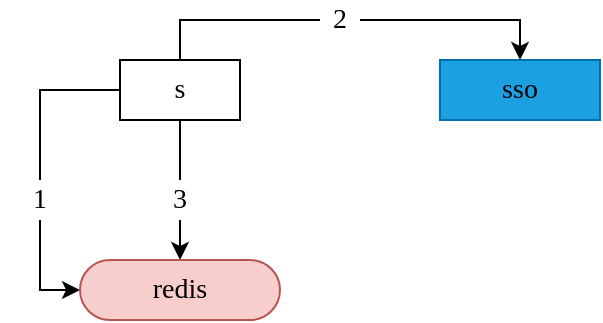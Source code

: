 <mxfile version="12.9.9" type="device" pages="3"><diagram id="hFtWkE2A3UCJmdFKwPSE" name="常见解决方案"><mxGraphModel dx="1072" dy="792" grid="1" gridSize="10" guides="1" tooltips="1" connect="1" arrows="1" fold="1" page="1" pageScale="1" pageWidth="827" pageHeight="1169" math="0" shadow="0"><root><mxCell id="0"/><mxCell id="1" parent="0"/><mxCell id="IMjci0cQ0JPiAJuwoMF_-4" style="edgeStyle=orthogonalEdgeStyle;rounded=0;orthogonalLoop=1;jettySize=auto;html=1;exitX=0.5;exitY=0;exitDx=0;exitDy=0;entryX=0.5;entryY=0;entryDx=0;entryDy=0;fontFamily=Verdana;fontSize=14;" edge="1" parent="1" source="IMjci0cQ0JPiAJuwoMF_-1" target="IMjci0cQ0JPiAJuwoMF_-3"><mxGeometry relative="1" as="geometry"/></mxCell><mxCell id="IMjci0cQ0JPiAJuwoMF_-5" style="edgeStyle=orthogonalEdgeStyle;rounded=0;orthogonalLoop=1;jettySize=auto;html=1;exitX=0.5;exitY=1;exitDx=0;exitDy=0;entryX=0.5;entryY=0;entryDx=0;entryDy=0;fontFamily=Verdana;fontSize=14;" edge="1" parent="1" source="IMjci0cQ0JPiAJuwoMF_-1" target="IMjci0cQ0JPiAJuwoMF_-2"><mxGeometry relative="1" as="geometry"/></mxCell><mxCell id="IMjci0cQ0JPiAJuwoMF_-8" style="edgeStyle=orthogonalEdgeStyle;rounded=0;orthogonalLoop=1;jettySize=auto;html=1;exitX=0;exitY=0.5;exitDx=0;exitDy=0;entryX=0;entryY=0.5;entryDx=0;entryDy=0;fontFamily=Verdana;fontSize=14;" edge="1" parent="1" source="IMjci0cQ0JPiAJuwoMF_-1" target="IMjci0cQ0JPiAJuwoMF_-2"><mxGeometry relative="1" as="geometry"><Array as="points"><mxPoint x="300" y="265"/><mxPoint x="300" y="365"/></Array></mxGeometry></mxCell><mxCell id="IMjci0cQ0JPiAJuwoMF_-1" value="s" style="rounded=0;whiteSpace=wrap;html=1;fontSize=14;fontFamily=Verdana;" vertex="1" parent="1"><mxGeometry x="340" y="250" width="60" height="30" as="geometry"/></mxCell><mxCell id="IMjci0cQ0JPiAJuwoMF_-2" value="redis" style="rounded=1;whiteSpace=wrap;html=1;arcSize=50;fontSize=14;fontFamily=Verdana;fillColor=#f8cecc;strokeColor=#b85450;" vertex="1" parent="1"><mxGeometry x="320" y="350" width="100" height="30" as="geometry"/></mxCell><mxCell id="IMjci0cQ0JPiAJuwoMF_-3" value="sso" style="rounded=0;whiteSpace=wrap;html=1;fontSize=14;fontFamily=Verdana;fillColor=#1ba1e2;strokeColor=#006EAF;fontColor=#000000;" vertex="1" parent="1"><mxGeometry x="500" y="250" width="80" height="30" as="geometry"/></mxCell><mxCell id="IMjci0cQ0JPiAJuwoMF_-9" value="1" style="text;html=1;strokeColor=none;fillColor=#ffffff;align=center;verticalAlign=middle;whiteSpace=wrap;rounded=0;fontFamily=Verdana;fontSize=14;" vertex="1" parent="1"><mxGeometry x="280" y="310" width="40" height="20" as="geometry"/></mxCell><mxCell id="IMjci0cQ0JPiAJuwoMF_-10" value="3" style="text;html=1;strokeColor=none;fillColor=#ffffff;align=center;verticalAlign=middle;whiteSpace=wrap;rounded=0;fontFamily=Verdana;fontSize=14;" vertex="1" parent="1"><mxGeometry x="350" y="310" width="40" height="20" as="geometry"/></mxCell><mxCell id="IMjci0cQ0JPiAJuwoMF_-11" value="2" style="text;html=1;strokeColor=none;fillColor=#ffffff;align=center;verticalAlign=middle;whiteSpace=wrap;rounded=0;fontFamily=Verdana;fontSize=14;" vertex="1" parent="1"><mxGeometry x="440" y="220" width="20" height="20" as="geometry"/></mxCell></root></mxGraphModel></diagram><diagram id="_Qa32nfP2YmN5lkuwDCs" name="并发更新怎么办"><mxGraphModel dx="1072" dy="792" grid="1" gridSize="10" guides="1" tooltips="1" connect="1" arrows="1" fold="1" page="1" pageScale="1" pageWidth="827" pageHeight="1169" math="0" shadow="0"><root><mxCell id="LIQ3BhbjL3IAIGbaU6-a-0"/><mxCell id="LIQ3BhbjL3IAIGbaU6-a-1" parent="LIQ3BhbjL3IAIGbaU6-a-0"/><mxCell id="f53O2VtCK2klCvfrNWM0-0" style="edgeStyle=orthogonalEdgeStyle;rounded=0;orthogonalLoop=1;jettySize=auto;html=1;exitX=0.5;exitY=0;exitDx=0;exitDy=0;entryX=0.5;entryY=0;entryDx=0;entryDy=0;fontFamily=Verdana;fontSize=14;" edge="1" parent="LIQ3BhbjL3IAIGbaU6-a-1" source="f53O2VtCK2klCvfrNWM0-3" target="f53O2VtCK2klCvfrNWM0-5"><mxGeometry relative="1" as="geometry"><Array as="points"><mxPoint x="370" y="200"/><mxPoint x="620" y="200"/></Array></mxGeometry></mxCell><mxCell id="f53O2VtCK2klCvfrNWM0-1" style="rounded=0;orthogonalLoop=1;jettySize=auto;html=1;exitX=0.5;exitY=1;exitDx=0;exitDy=0;entryX=0.5;entryY=0;entryDx=0;entryDy=0;fontFamily=Verdana;fontSize=14;" edge="1" parent="LIQ3BhbjL3IAIGbaU6-a-1" source="f53O2VtCK2klCvfrNWM0-3" target="f53O2VtCK2klCvfrNWM0-4"><mxGeometry relative="1" as="geometry"/></mxCell><mxCell id="f53O2VtCK2klCvfrNWM0-2" style="edgeStyle=orthogonalEdgeStyle;rounded=0;orthogonalLoop=1;jettySize=auto;html=1;exitX=0;exitY=0.5;exitDx=0;exitDy=0;entryX=0;entryY=0.5;entryDx=0;entryDy=0;fontFamily=Verdana;fontSize=14;" edge="1" parent="LIQ3BhbjL3IAIGbaU6-a-1" source="f53O2VtCK2klCvfrNWM0-3" target="f53O2VtCK2klCvfrNWM0-4"><mxGeometry relative="1" as="geometry"><Array as="points"><mxPoint x="320" y="265"/><mxPoint x="320" y="365"/></Array></mxGeometry></mxCell><mxCell id="f53O2VtCK2klCvfrNWM0-3" value="s1" style="rounded=0;whiteSpace=wrap;html=1;fontSize=14;fontFamily=Verdana;" vertex="1" parent="LIQ3BhbjL3IAIGbaU6-a-1"><mxGeometry x="340" y="250" width="60" height="30" as="geometry"/></mxCell><mxCell id="f53O2VtCK2klCvfrNWM0-4" value="redis" style="rounded=1;whiteSpace=wrap;html=1;arcSize=50;fontSize=14;fontFamily=Verdana;fillColor=#f8cecc;strokeColor=#b85450;" vertex="1" parent="LIQ3BhbjL3IAIGbaU6-a-1"><mxGeometry x="380" y="350" width="100" height="30" as="geometry"/></mxCell><mxCell id="f53O2VtCK2klCvfrNWM0-5" value="sso" style="rounded=0;whiteSpace=wrap;html=1;fontSize=14;fontFamily=Verdana;fillColor=#1ba1e2;strokeColor=#006EAF;fontColor=#000000;" vertex="1" parent="LIQ3BhbjL3IAIGbaU6-a-1"><mxGeometry x="580" y="250" width="80" height="30" as="geometry"/></mxCell><mxCell id="f53O2VtCK2klCvfrNWM0-6" value="4" style="text;html=1;strokeColor=none;fillColor=#ffffff;align=center;verticalAlign=middle;whiteSpace=wrap;rounded=0;fontFamily=Verdana;fontSize=14;" vertex="1" parent="LIQ3BhbjL3IAIGbaU6-a-1"><mxGeometry x="310" y="310" width="20" height="20" as="geometry"/></mxCell><mxCell id="f53O2VtCK2klCvfrNWM0-7" value="1" style="text;html=1;strokeColor=none;fillColor=#ffffff;align=center;verticalAlign=middle;whiteSpace=wrap;rounded=0;fontFamily=Verdana;fontSize=14;" vertex="1" parent="LIQ3BhbjL3IAIGbaU6-a-1"><mxGeometry x="394" y="310" width="20" height="20" as="geometry"/></mxCell><mxCell id="f53O2VtCK2klCvfrNWM0-8" value="3" style="text;html=1;strokeColor=none;fillColor=#ffffff;align=center;verticalAlign=middle;whiteSpace=wrap;rounded=0;fontFamily=Verdana;fontSize=14;" vertex="1" parent="LIQ3BhbjL3IAIGbaU6-a-1"><mxGeometry x="480" y="190" width="20" height="20" as="geometry"/></mxCell><mxCell id="f53O2VtCK2klCvfrNWM0-10" style="edgeStyle=none;rounded=0;orthogonalLoop=1;jettySize=auto;html=1;exitX=0.5;exitY=1;exitDx=0;exitDy=0;entryX=0.5;entryY=0;entryDx=0;entryDy=0;fontFamily=Verdana;fontSize=14;fontColor=#000000;" edge="1" parent="LIQ3BhbjL3IAIGbaU6-a-1" source="f53O2VtCK2klCvfrNWM0-9" target="f53O2VtCK2klCvfrNWM0-4"><mxGeometry relative="1" as="geometry"/></mxCell><mxCell id="f53O2VtCK2klCvfrNWM0-11" style="edgeStyle=orthogonalEdgeStyle;rounded=0;orthogonalLoop=1;jettySize=auto;html=1;exitX=0.5;exitY=0;exitDx=0;exitDy=0;entryX=0.25;entryY=0;entryDx=0;entryDy=0;fontFamily=Verdana;fontSize=14;fontColor=#000000;" edge="1" parent="LIQ3BhbjL3IAIGbaU6-a-1" source="f53O2VtCK2klCvfrNWM0-9" target="f53O2VtCK2klCvfrNWM0-5"><mxGeometry relative="1" as="geometry"/></mxCell><mxCell id="f53O2VtCK2klCvfrNWM0-15" style="edgeStyle=orthogonalEdgeStyle;rounded=0;orthogonalLoop=1;jettySize=auto;html=1;exitX=1;exitY=0.5;exitDx=0;exitDy=0;entryX=1;entryY=0.5;entryDx=0;entryDy=0;fontFamily=Verdana;fontSize=14;fontColor=#000000;" edge="1" parent="LIQ3BhbjL3IAIGbaU6-a-1" source="f53O2VtCK2klCvfrNWM0-9" target="f53O2VtCK2klCvfrNWM0-4"><mxGeometry relative="1" as="geometry"/></mxCell><mxCell id="f53O2VtCK2klCvfrNWM0-9" value="s2" style="rounded=0;whiteSpace=wrap;html=1;fontSize=14;fontFamily=Verdana;" vertex="1" parent="LIQ3BhbjL3IAIGbaU6-a-1"><mxGeometry x="460" y="250" width="60" height="30" as="geometry"/></mxCell><mxCell id="f53O2VtCK2klCvfrNWM0-13" value="2" style="text;html=1;strokeColor=none;fillColor=#ffffff;align=center;verticalAlign=middle;whiteSpace=wrap;rounded=0;fontFamily=Verdana;fontSize=14;" vertex="1" parent="LIQ3BhbjL3IAIGbaU6-a-1"><mxGeometry x="450" y="310" width="20" height="20" as="geometry"/></mxCell><mxCell id="f53O2VtCK2klCvfrNWM0-14" value="3" style="text;html=1;strokeColor=none;fillColor=#ffffff;align=center;verticalAlign=middle;whiteSpace=wrap;rounded=0;fontFamily=Verdana;fontSize=14;" vertex="1" parent="LIQ3BhbjL3IAIGbaU6-a-1"><mxGeometry x="540" y="220" width="20" height="20" as="geometry"/></mxCell><mxCell id="f53O2VtCK2klCvfrNWM0-16" value="5" style="text;html=1;strokeColor=none;fillColor=#ffffff;align=center;verticalAlign=middle;whiteSpace=wrap;rounded=0;fontFamily=Verdana;fontSize=14;" vertex="1" parent="LIQ3BhbjL3IAIGbaU6-a-1"><mxGeometry x="530" y="310" width="20" height="20" as="geometry"/></mxCell></root></mxGraphModel></diagram><diagram id="GxN2hEdGcvl2oVt3D_sI" name="如何进行优化"><mxGraphModel dx="1072" dy="792" grid="1" gridSize="10" guides="1" tooltips="1" connect="1" arrows="1" fold="1" page="1" pageScale="1" pageWidth="827" pageHeight="1169" math="0" shadow="0"><root><mxCell id="axWNpVyY48pLCQKeA_vf-0"/><mxCell id="axWNpVyY48pLCQKeA_vf-1" parent="axWNpVyY48pLCQKeA_vf-0"/><mxCell id="UWtBe3Jd3tYrRS7iKmiY-1" style="rounded=0;orthogonalLoop=1;jettySize=auto;html=1;exitX=0.5;exitY=1;exitDx=0;exitDy=0;entryX=0.5;entryY=0;entryDx=0;entryDy=0;fontFamily=Verdana;fontSize=14;" edge="1" parent="axWNpVyY48pLCQKeA_vf-1" source="UWtBe3Jd3tYrRS7iKmiY-3" target="UWtBe3Jd3tYrRS7iKmiY-4"><mxGeometry relative="1" as="geometry"/></mxCell><mxCell id="UWtBe3Jd3tYrRS7iKmiY-3" value="s1" style="rounded=0;whiteSpace=wrap;html=1;fontSize=14;fontFamily=Verdana;" vertex="1" parent="axWNpVyY48pLCQKeA_vf-1"><mxGeometry x="340" y="250" width="60" height="30" as="geometry"/></mxCell><mxCell id="UWtBe3Jd3tYrRS7iKmiY-4" value="redis" style="rounded=1;whiteSpace=wrap;html=1;arcSize=50;fontSize=14;fontFamily=Verdana;fillColor=#f8cecc;strokeColor=#b85450;" vertex="1" parent="axWNpVyY48pLCQKeA_vf-1"><mxGeometry x="380" y="350" width="100" height="30" as="geometry"/></mxCell><mxCell id="UWtBe3Jd3tYrRS7iKmiY-5" value="sso" style="rounded=0;whiteSpace=wrap;html=1;fontSize=14;fontFamily=Verdana;fillColor=#1ba1e2;strokeColor=#006EAF;fontColor=#000000;" vertex="1" parent="axWNpVyY48pLCQKeA_vf-1"><mxGeometry x="580" y="250" width="80" height="30" as="geometry"/></mxCell><mxCell id="UWtBe3Jd3tYrRS7iKmiY-9" style="edgeStyle=none;rounded=0;orthogonalLoop=1;jettySize=auto;html=1;exitX=0.5;exitY=1;exitDx=0;exitDy=0;entryX=0.5;entryY=0;entryDx=0;entryDy=0;fontFamily=Verdana;fontSize=14;fontColor=#000000;" edge="1" parent="axWNpVyY48pLCQKeA_vf-1" source="UWtBe3Jd3tYrRS7iKmiY-12" target="UWtBe3Jd3tYrRS7iKmiY-4"><mxGeometry relative="1" as="geometry"/></mxCell><mxCell id="UWtBe3Jd3tYrRS7iKmiY-12" value="s2" style="rounded=0;whiteSpace=wrap;html=1;fontSize=14;fontFamily=Verdana;" vertex="1" parent="axWNpVyY48pLCQKeA_vf-1"><mxGeometry x="460" y="250" width="60" height="30" as="geometry"/></mxCell><mxCell id="UWtBe3Jd3tYrRS7iKmiY-18" style="edgeStyle=orthogonalEdgeStyle;rounded=0;orthogonalLoop=1;jettySize=auto;html=1;exitX=1;exitY=0.5;exitDx=0;exitDy=0;entryX=0.5;entryY=1;entryDx=0;entryDy=0;fontFamily=Verdana;fontSize=14;fontColor=#000000;" edge="1" parent="axWNpVyY48pLCQKeA_vf-1" source="UWtBe3Jd3tYrRS7iKmiY-16" target="UWtBe3Jd3tYrRS7iKmiY-5"><mxGeometry relative="1" as="geometry"/></mxCell><mxCell id="UWtBe3Jd3tYrRS7iKmiY-19" style="edgeStyle=orthogonalEdgeStyle;rounded=0;orthogonalLoop=1;jettySize=auto;html=1;exitX=0.5;exitY=0;exitDx=0;exitDy=0;entryX=0.5;entryY=1;entryDx=0;entryDy=0;fontFamily=Verdana;fontSize=14;fontColor=#000000;" edge="1" parent="axWNpVyY48pLCQKeA_vf-1" source="UWtBe3Jd3tYrRS7iKmiY-16" target="UWtBe3Jd3tYrRS7iKmiY-4"><mxGeometry relative="1" as="geometry"/></mxCell><mxCell id="UWtBe3Jd3tYrRS7iKmiY-16" value="asy-Master" style="rounded=0;whiteSpace=wrap;html=1;fillColor=#ffffff;fontFamily=Verdana;fontSize=14;fontColor=#000000;" vertex="1" parent="axWNpVyY48pLCQKeA_vf-1"><mxGeometry x="380" y="420" width="100" height="30" as="geometry"/></mxCell><mxCell id="UWtBe3Jd3tYrRS7iKmiY-17" value="asy-Backup" style="rounded=0;whiteSpace=wrap;html=1;fillColor=#ffffff;fontFamily=Verdana;fontSize=14;fontColor=#000000;" vertex="1" parent="axWNpVyY48pLCQKeA_vf-1"><mxGeometry x="380" y="470" width="100" height="30" as="geometry"/></mxCell></root></mxGraphModel></diagram></mxfile>